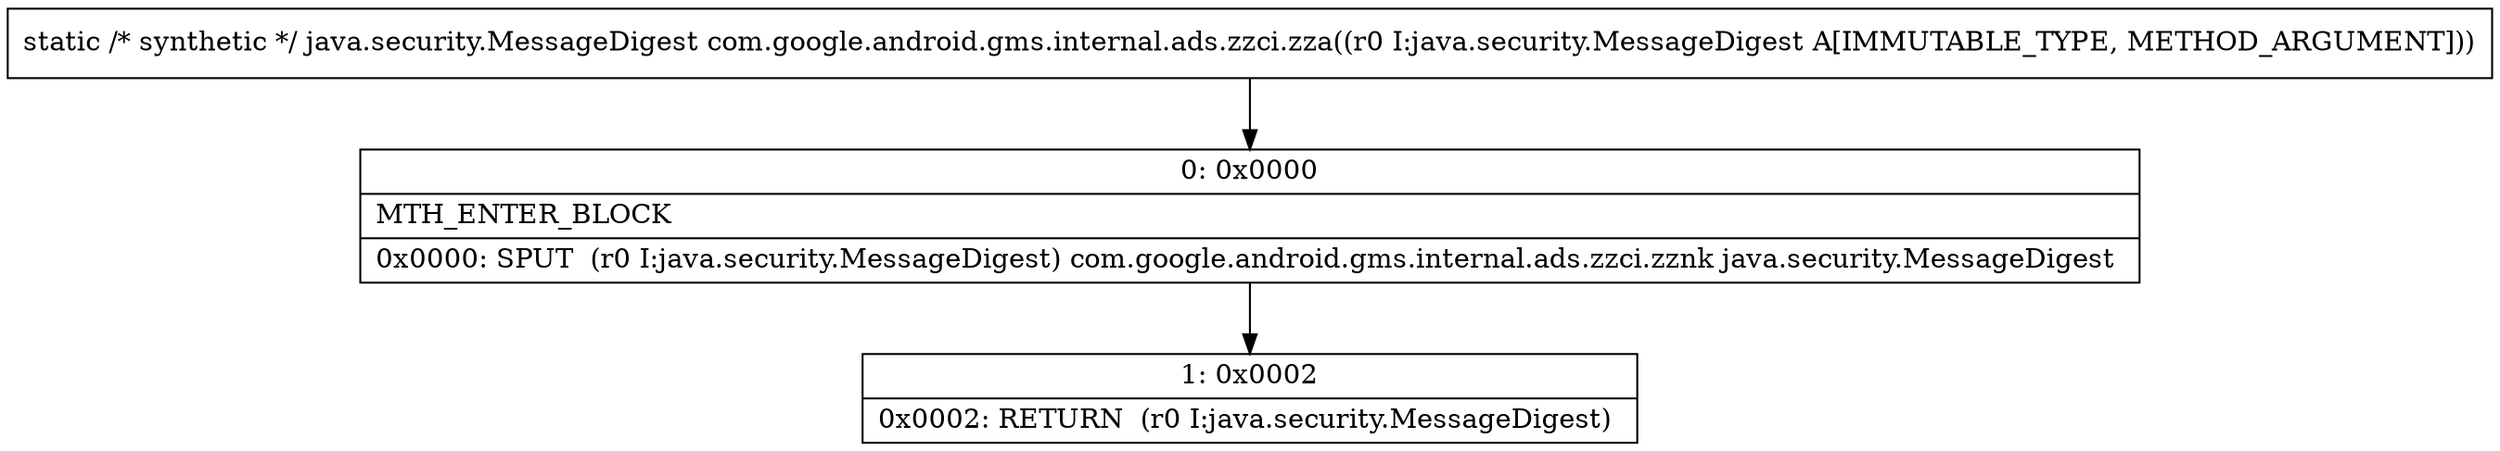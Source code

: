 digraph "CFG forcom.google.android.gms.internal.ads.zzci.zza(Ljava\/security\/MessageDigest;)Ljava\/security\/MessageDigest;" {
Node_0 [shape=record,label="{0\:\ 0x0000|MTH_ENTER_BLOCK\l|0x0000: SPUT  (r0 I:java.security.MessageDigest) com.google.android.gms.internal.ads.zzci.zznk java.security.MessageDigest \l}"];
Node_1 [shape=record,label="{1\:\ 0x0002|0x0002: RETURN  (r0 I:java.security.MessageDigest) \l}"];
MethodNode[shape=record,label="{static \/* synthetic *\/ java.security.MessageDigest com.google.android.gms.internal.ads.zzci.zza((r0 I:java.security.MessageDigest A[IMMUTABLE_TYPE, METHOD_ARGUMENT])) }"];
MethodNode -> Node_0;
Node_0 -> Node_1;
}

